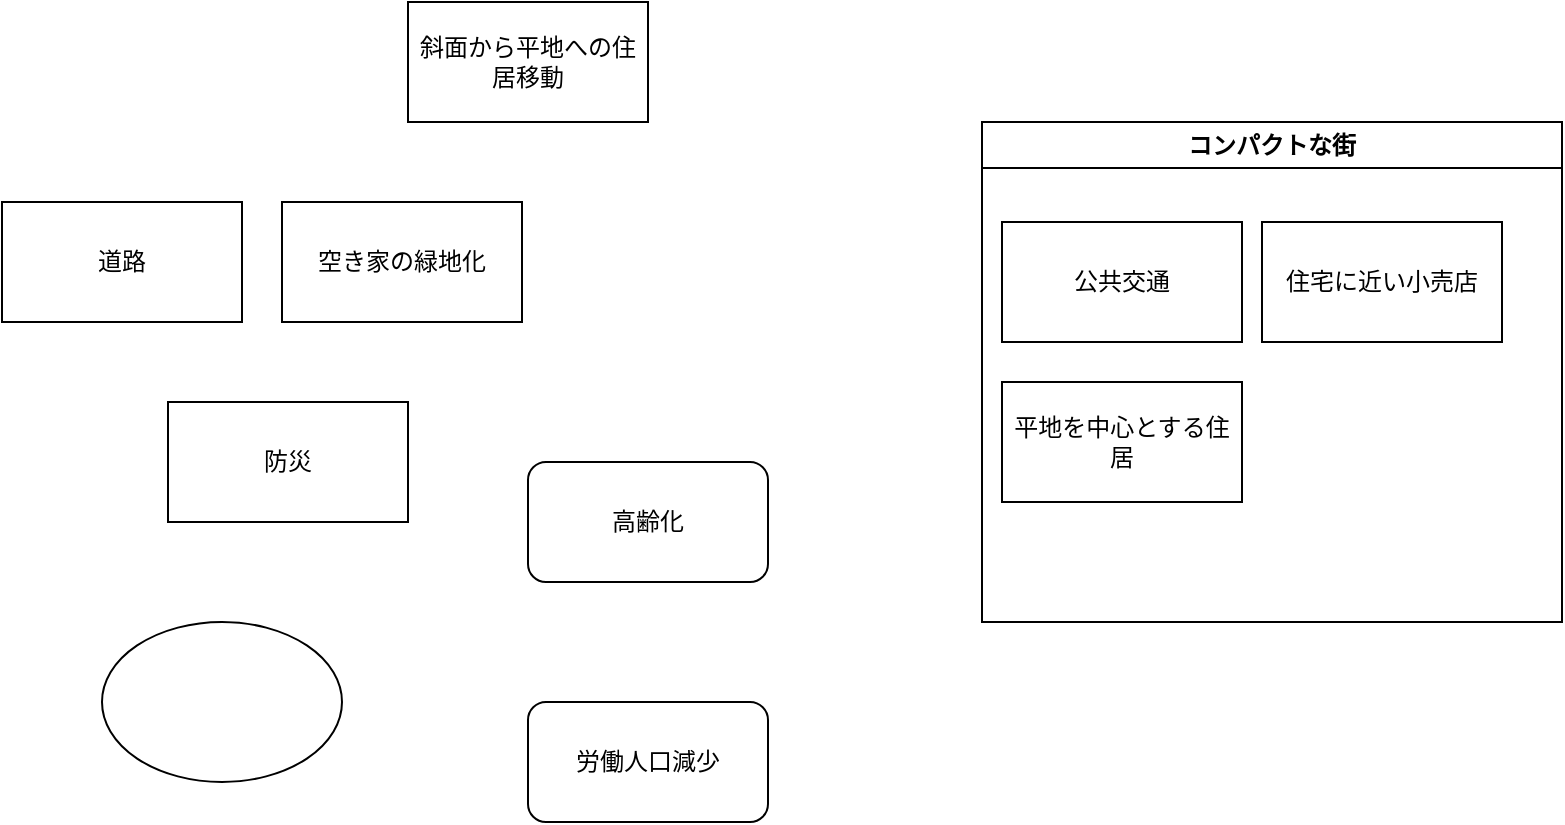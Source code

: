 <mxfile version="26.0.16">
  <diagram name="Page-1" id="c7558073-3199-34d8-9f00-42111426c3f3">
    <mxGraphModel dx="1467" dy="568" grid="1" gridSize="10" guides="1" tooltips="1" connect="1" arrows="1" fold="1" page="1" pageScale="1" pageWidth="826" pageHeight="1169" background="none" math="0" shadow="0">
      <root>
        <mxCell id="0" />
        <mxCell id="1" parent="0" />
        <mxCell id="LbMQaAPlcjFNFcbojx48-96" value="防災" style="rounded=0;whiteSpace=wrap;html=1;" vertex="1" parent="1">
          <mxGeometry x="173" y="350" width="120" height="60" as="geometry" />
        </mxCell>
        <mxCell id="LbMQaAPlcjFNFcbojx48-97" value="斜面から平地への住居移動" style="rounded=0;whiteSpace=wrap;html=1;" vertex="1" parent="1">
          <mxGeometry x="293" y="150" width="120" height="60" as="geometry" />
        </mxCell>
        <mxCell id="LbMQaAPlcjFNFcbojx48-98" value="道路" style="rounded=0;whiteSpace=wrap;html=1;" vertex="1" parent="1">
          <mxGeometry x="90" y="250" width="120" height="60" as="geometry" />
        </mxCell>
        <mxCell id="LbMQaAPlcjFNFcbojx48-101" value="コンパクトな街" style="swimlane;whiteSpace=wrap;html=1;" vertex="1" parent="1">
          <mxGeometry x="580" y="210" width="290" height="250" as="geometry" />
        </mxCell>
        <mxCell id="LbMQaAPlcjFNFcbojx48-99" value="公共交通" style="rounded=0;whiteSpace=wrap;html=1;" vertex="1" parent="LbMQaAPlcjFNFcbojx48-101">
          <mxGeometry x="10" y="50" width="120" height="60" as="geometry" />
        </mxCell>
        <mxCell id="LbMQaAPlcjFNFcbojx48-100" value="平地を中心とする住居" style="rounded=0;whiteSpace=wrap;html=1;" vertex="1" parent="LbMQaAPlcjFNFcbojx48-101">
          <mxGeometry x="10" y="130" width="120" height="60" as="geometry" />
        </mxCell>
        <mxCell id="LbMQaAPlcjFNFcbojx48-102" value="住宅に近い小売店" style="rounded=0;whiteSpace=wrap;html=1;" vertex="1" parent="LbMQaAPlcjFNFcbojx48-101">
          <mxGeometry x="140" y="50" width="120" height="60" as="geometry" />
        </mxCell>
        <mxCell id="LbMQaAPlcjFNFcbojx48-103" value="労働人口減少" style="rounded=1;whiteSpace=wrap;html=1;" vertex="1" parent="1">
          <mxGeometry x="353" y="500" width="120" height="60" as="geometry" />
        </mxCell>
        <mxCell id="LbMQaAPlcjFNFcbojx48-104" value="高齢化" style="rounded=1;whiteSpace=wrap;html=1;" vertex="1" parent="1">
          <mxGeometry x="353" y="380" width="120" height="60" as="geometry" />
        </mxCell>
        <mxCell id="LbMQaAPlcjFNFcbojx48-105" value="" style="ellipse;whiteSpace=wrap;html=1;" vertex="1" parent="1">
          <mxGeometry x="140" y="460" width="120" height="80" as="geometry" />
        </mxCell>
        <mxCell id="LbMQaAPlcjFNFcbojx48-106" value="空き家の緑地化" style="rounded=0;whiteSpace=wrap;html=1;" vertex="1" parent="1">
          <mxGeometry x="230" y="250" width="120" height="60" as="geometry" />
        </mxCell>
      </root>
    </mxGraphModel>
  </diagram>
</mxfile>
